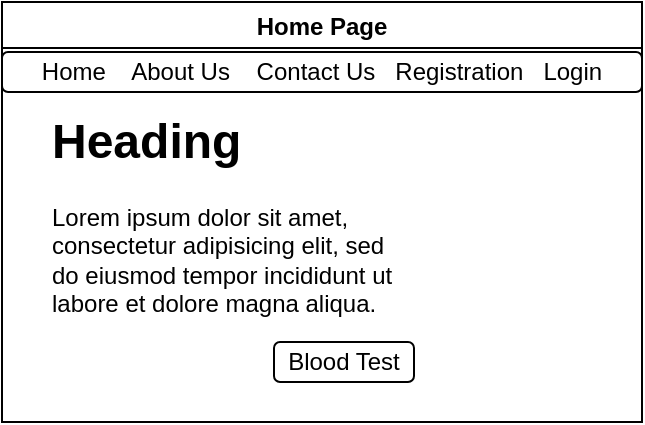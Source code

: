 <mxfile>
    <diagram id="HuhUC8r1bE9fZLHFmISH" name="Page-1">
        <mxGraphModel dx="1051" dy="1829" grid="1" gridSize="10" guides="1" tooltips="1" connect="1" arrows="1" fold="1" page="1" pageScale="1" pageWidth="850" pageHeight="1100" math="0" shadow="0">
            <root>
                <mxCell id="0"/>
                <mxCell id="1" parent="0"/>
                <mxCell id="2" value="Home Page" style="swimlane;" parent="1" vertex="1">
                    <mxGeometry x="170" y="-540" width="320" height="210" as="geometry">
                        <mxRectangle x="70" y="10" width="100" height="23" as="alternateBounds"/>
                    </mxGeometry>
                </mxCell>
                <mxCell id="3" value="&lt;h1&gt;Heading&lt;/h1&gt;&lt;p&gt;Lorem ipsum dolor sit amet, consectetur adipisicing elit, sed do eiusmod tempor incididunt ut labore et dolore magna aliqua.&lt;/p&gt;" style="text;html=1;strokeColor=none;fillColor=none;spacing=5;spacingTop=-20;whiteSpace=wrap;overflow=hidden;rounded=0;" parent="2" vertex="1">
                    <mxGeometry x="20" y="50" width="190" height="120" as="geometry"/>
                </mxCell>
                <mxCell id="4" value="Blood Test" style="rounded=1;whiteSpace=wrap;html=1;" parent="2" vertex="1">
                    <mxGeometry x="136" y="170" width="70" height="20" as="geometry"/>
                </mxCell>
                <mxCell id="5" value="Home&amp;nbsp; &amp;nbsp; About Us&amp;nbsp; &amp;nbsp; Contact Us&amp;nbsp; &amp;nbsp;Registration&amp;nbsp; &amp;nbsp;Login" style="rounded=1;whiteSpace=wrap;html=1;" parent="2" vertex="1">
                    <mxGeometry y="25" width="320" height="20" as="geometry"/>
                </mxCell>
            </root>
        </mxGraphModel>
    </diagram>
</mxfile>